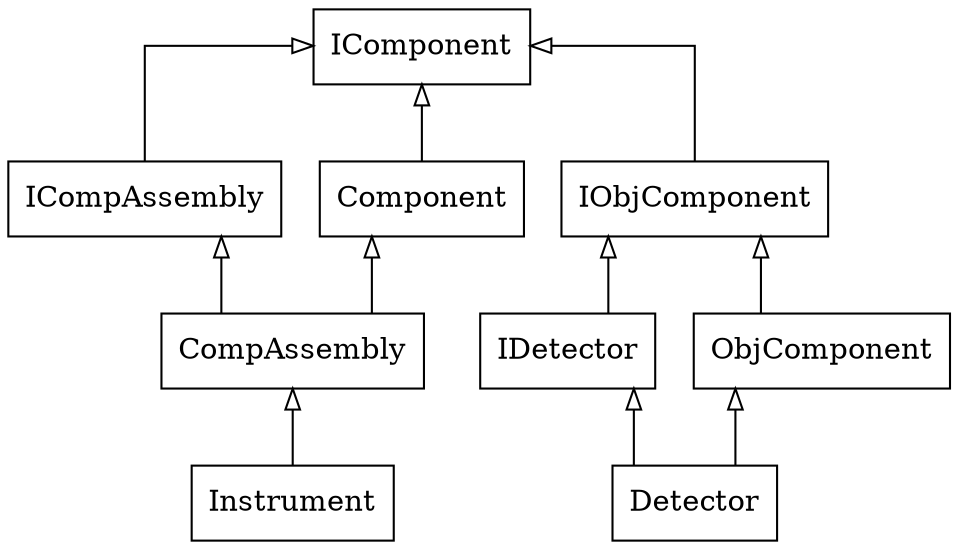 digraph G {
        rankdir="BT"
        splines="ortho"


        node [
                shape = "record"
        ]

        IComponent [     
        ]
        
        ICompAssembly [
        ]
        
        CompAssembly [
        ]
        
        Component [
        ]
        
        Instrument [
        ]
        
        Detector[
        ]
        
        IDetector[
        ]
        
        ObjComponent[
        ]
      

        edge [
                arrowhead = "empty"
                headport = "c"
        ]

        
        ICompAssembly->IComponent
        
        Component->IComponent
        
        CompAssembly->ICompAssembly
        
        CompAssembly->Component
        
        Instrument->CompAssembly
        
        IObjComponent->IComponent
        
        ObjComponent->IObjComponent
        
        IDetector->IObjComponent
        
        Detector->ObjComponent
        
        Detector->IDetector
           
}

